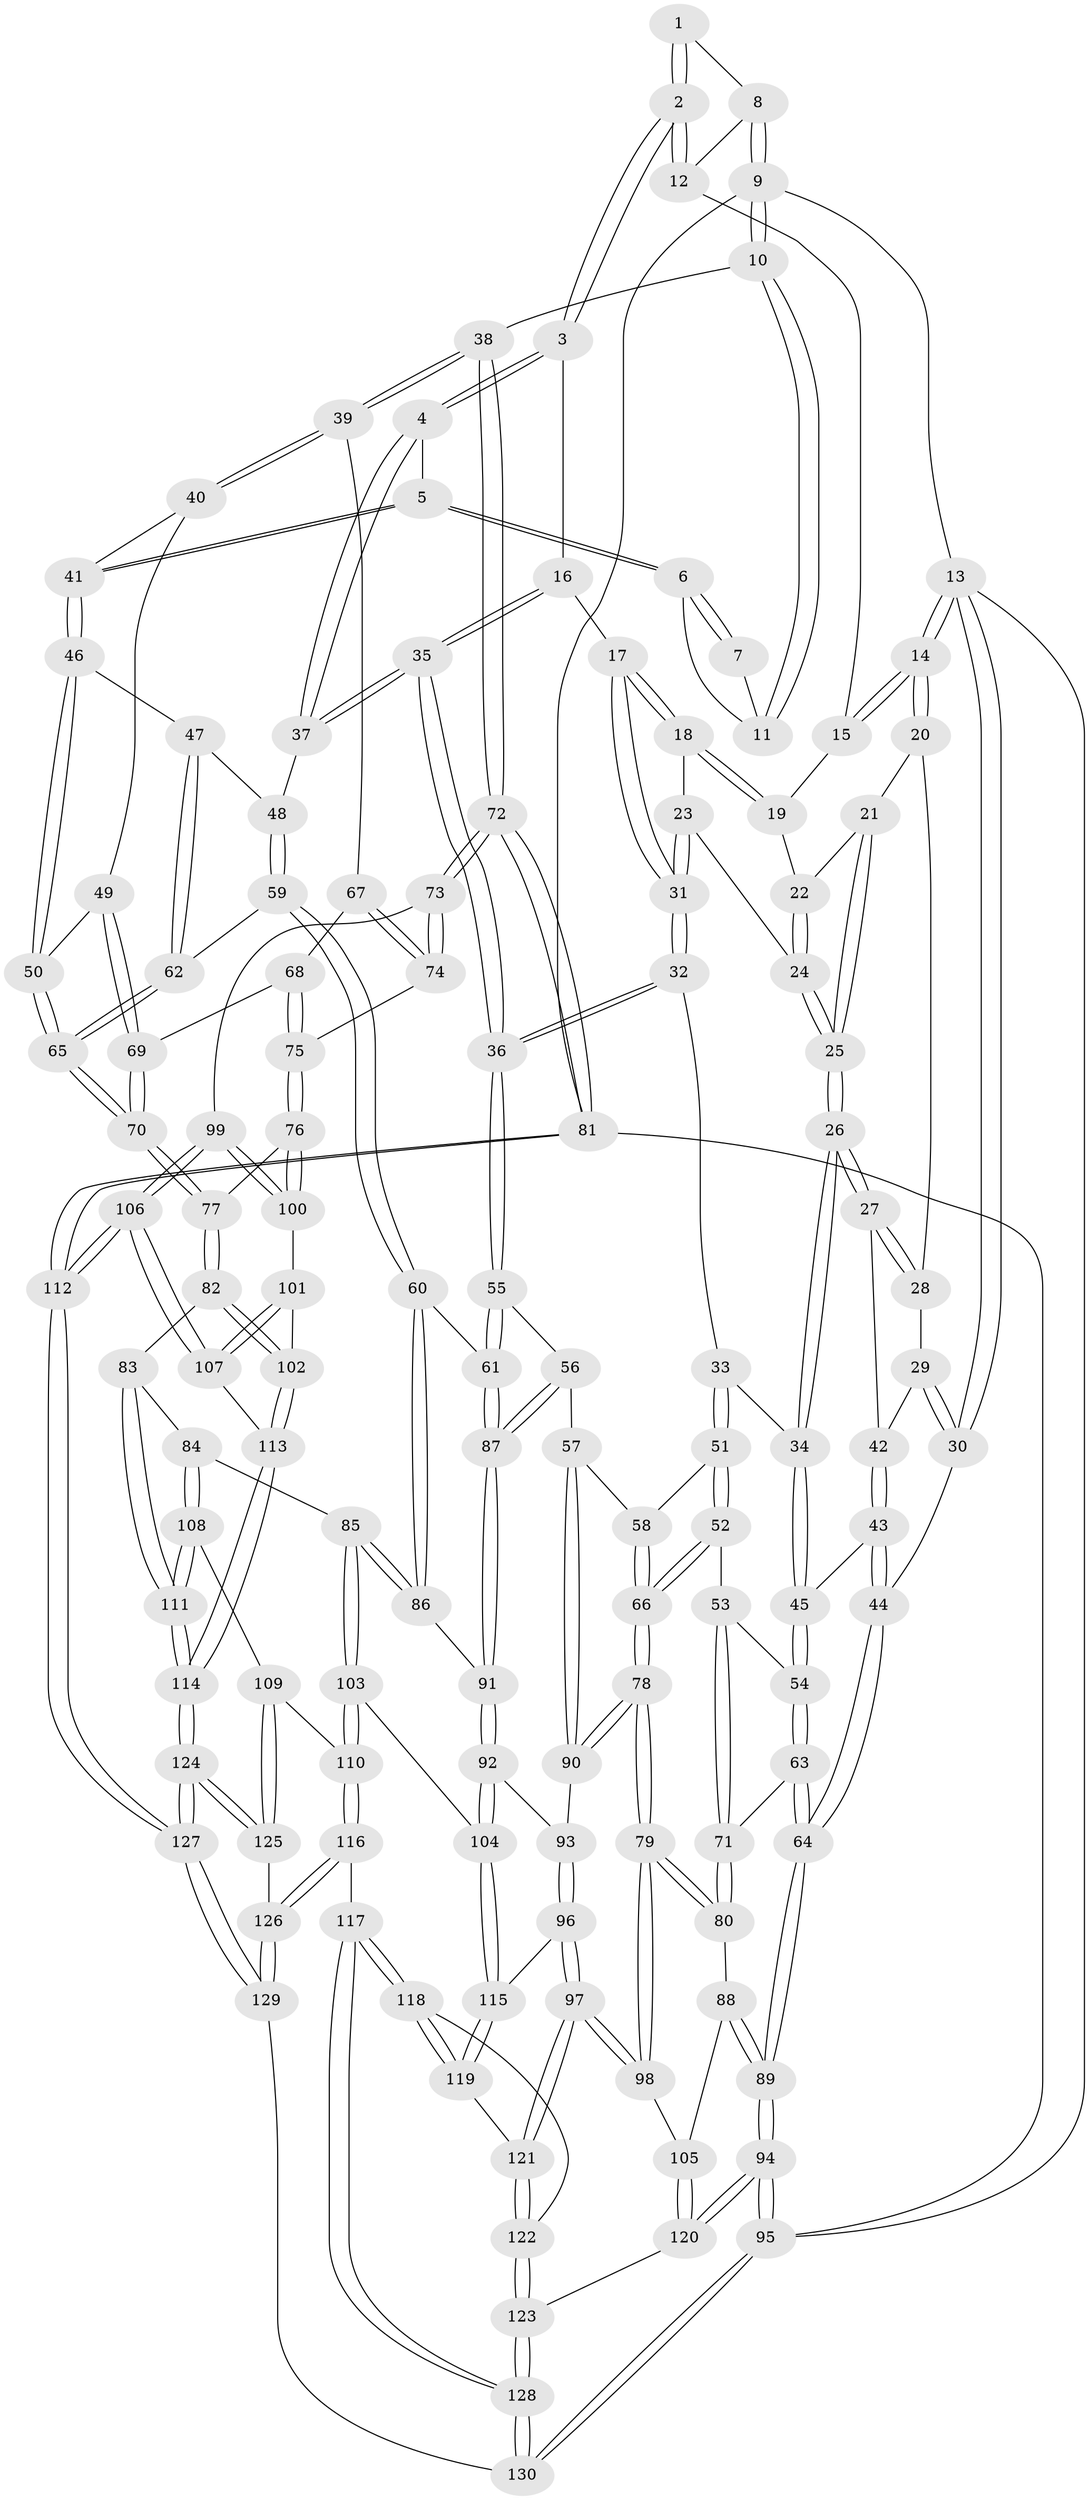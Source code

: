 // coarse degree distribution, {3: 0.054945054945054944, 5: 0.3956043956043956, 2: 0.01098901098901099, 7: 0.01098901098901099, 6: 0.12087912087912088, 4: 0.4065934065934066}
// Generated by graph-tools (version 1.1) at 2025/52/02/27/25 19:52:40]
// undirected, 130 vertices, 322 edges
graph export_dot {
graph [start="1"]
  node [color=gray90,style=filled];
  1 [pos="+0.815798869542248+0.0002460477595014353"];
  2 [pos="+0.6624998496930913+0.1651362434234691"];
  3 [pos="+0.6662374822762844+0.19174298784134902"];
  4 [pos="+0.7308991341620875+0.2482321117559324"];
  5 [pos="+0.7432478763348181+0.25064937548719785"];
  6 [pos="+0.7802313451778061+0.23020005591809065"];
  7 [pos="+0.8082131639664638+0.0536000594115144"];
  8 [pos="+0.9878582443876285+0"];
  9 [pos="+1+0"];
  10 [pos="+1+0.08048902348914296"];
  11 [pos="+0.8691076994640956+0.20470037383875286"];
  12 [pos="+0.5255495105102267+0"];
  13 [pos="+0+0"];
  14 [pos="+0+0"];
  15 [pos="+0.4999306817792708+0"];
  16 [pos="+0.5678321326920787+0.21895940696291258"];
  17 [pos="+0.49483925849321614+0.21708359580010564"];
  18 [pos="+0.44599541346834615+0.007902609517234493"];
  19 [pos="+0.4465462356533532+0"];
  20 [pos="+0.11121637103309762+0.017661479053413996"];
  21 [pos="+0.19799957253807982+0.08431082615575815"];
  22 [pos="+0.28567581622970695+0.0960139100571229"];
  23 [pos="+0.3615760597941326+0.1801942337586851"];
  24 [pos="+0.32487064363005697+0.1864012611165622"];
  25 [pos="+0.24468484111206243+0.28098066866132654"];
  26 [pos="+0.23990304589671188+0.29695071535417256"];
  27 [pos="+0.19309846843023323+0.2889613384696225"];
  28 [pos="+0.11228223101247087+0.17148808498566792"];
  29 [pos="+0.012408043825362484+0.2687314192115508"];
  30 [pos="+0+0.28036202366687213"];
  31 [pos="+0.45846806859117795+0.24700339147571324"];
  32 [pos="+0.4131645681143225+0.3656652978122694"];
  33 [pos="+0.3310583339978427+0.37039724969385834"];
  34 [pos="+0.2504330630726836+0.31358362614147905"];
  35 [pos="+0.5547225178107497+0.41525402531456174"];
  36 [pos="+0.49897290067704725+0.43583863169948855"];
  37 [pos="+0.6094258198778332+0.4090096723970507"];
  38 [pos="+1+0.2939405393151021"];
  39 [pos="+1+0.35477135775993496"];
  40 [pos="+0.9041724374844043+0.3929047634078866"];
  41 [pos="+0.7716875903873613+0.3033929408816209"];
  42 [pos="+0.1268695824146257+0.3035450462930647"];
  43 [pos="+0.07717156708626043+0.4169418805120766"];
  44 [pos="+0+0.4515142907890415"];
  45 [pos="+0.14645792148401154+0.4540199337151175"];
  46 [pos="+0.7616193177204251+0.4602996079998653"];
  47 [pos="+0.7117034052830743+0.4634177973361364"];
  48 [pos="+0.6280488196063082+0.4259093690645962"];
  49 [pos="+0.8418382134787693+0.48333477310720013"];
  50 [pos="+0.797423952641557+0.49057214958107526"];
  51 [pos="+0.3118315849878637+0.42836054477000357"];
  52 [pos="+0.23062383528350122+0.5336434477500936"];
  53 [pos="+0.19959179965711496+0.517596220126144"];
  54 [pos="+0.15302608331222164+0.47696680696400884"];
  55 [pos="+0.49361370243588715+0.5232610940651662"];
  56 [pos="+0.4514337555758877+0.5682946490275255"];
  57 [pos="+0.44708912572791865+0.571624649298516"];
  58 [pos="+0.35023218736569217+0.5135085970770288"];
  59 [pos="+0.6476127506971538+0.5761888266363034"];
  60 [pos="+0.6099789901343691+0.5986542836432895"];
  61 [pos="+0.6048883512768036+0.5986760762770197"];
  62 [pos="+0.6715416075976983+0.5723203068395134"];
  63 [pos="+0.03264084631342741+0.5717703023573466"];
  64 [pos="+0+0.5797911210590723"];
  65 [pos="+0.7648080509766018+0.5990817192082211"];
  66 [pos="+0.26053814026947075+0.6328134936538706"];
  67 [pos="+0.9321226212477384+0.5416218089297973"];
  68 [pos="+0.91287428193922+0.5432467899385868"];
  69 [pos="+0.8901133640124066+0.5279596771950081"];
  70 [pos="+0.7824248741327245+0.6351672575689731"];
  71 [pos="+0.09210873081158598+0.5942356208552406"];
  72 [pos="+1+0.6664087103037614"];
  73 [pos="+1+0.6400007619716076"];
  74 [pos="+1+0.6397457083197889"];
  75 [pos="+0.8726108645174883+0.6406069278362849"];
  76 [pos="+0.826772086804881+0.67514964789481"];
  77 [pos="+0.7961732943059121+0.6716443553339237"];
  78 [pos="+0.26057725977086005+0.6330772532257859"];
  79 [pos="+0.23387226499160943+0.677448968764087"];
  80 [pos="+0.16948614305815213+0.6538824012108749"];
  81 [pos="+1+1"];
  82 [pos="+0.7582923997544742+0.7104973595193056"];
  83 [pos="+0.7126803820060341+0.7211850822693635"];
  84 [pos="+0.7082326071580137+0.7209730309098163"];
  85 [pos="+0.6969812390263275+0.7155508791304975"];
  86 [pos="+0.6646558474638355+0.6850440726451005"];
  87 [pos="+0.5508926516056245+0.6949698834499124"];
  88 [pos="+0.012580215003792462+0.707125495832819"];
  89 [pos="+0+0.7079738225852642"];
  90 [pos="+0.4118838155400708+0.618946491863226"];
  91 [pos="+0.5456686272872393+0.7162945150888"];
  92 [pos="+0.5378227509856331+0.7340628711378192"];
  93 [pos="+0.41724468834886164+0.6352075970690262"];
  94 [pos="+0+0.9079508638981296"];
  95 [pos="+0+1"];
  96 [pos="+0.40462549751879584+0.7586779958703196"];
  97 [pos="+0.26171398143626534+0.7672985255702947"];
  98 [pos="+0.23365921424653502+0.7345418742734304"];
  99 [pos="+0.9045209689735902+0.7394516730196322"];
  100 [pos="+0.877378581781043+0.7229716560954261"];
  101 [pos="+0.8460370747936429+0.7863917039229571"];
  102 [pos="+0.7821671191751259+0.803285307953292"];
  103 [pos="+0.5446203767806995+0.7528588913991786"];
  104 [pos="+0.5380047645216757+0.7478129456213336"];
  105 [pos="+0.19097808879858771+0.7560654727183427"];
  106 [pos="+1+1"];
  107 [pos="+0.8662814899083527+0.8635186986244949"];
  108 [pos="+0.6178020006042796+0.8190425878392559"];
  109 [pos="+0.6013840506842312+0.8224373387549566"];
  110 [pos="+0.5967463009381119+0.8227779506711813"];
  111 [pos="+0.6980937776900318+0.8477641919768358"];
  112 [pos="+1+1"];
  113 [pos="+0.7827994891875423+0.8121409467000943"];
  114 [pos="+0.7252879940351508+0.8781292648510272"];
  115 [pos="+0.4506175171736483+0.7954997145697832"];
  116 [pos="+0.5636098225179733+0.9035532554087676"];
  117 [pos="+0.4470305245661011+0.8732079447210671"];
  118 [pos="+0.4442752120885548+0.8620955468970711"];
  119 [pos="+0.4445664855505568+0.8492075283625953"];
  120 [pos="+0.07407844781873202+0.8657727164019978"];
  121 [pos="+0.26734954809732664+0.7941781953793738"];
  122 [pos="+0.27452421266817684+0.845305790744129"];
  123 [pos="+0.26090200487400816+0.9838467850639263"];
  124 [pos="+0.7280046200368443+0.9570658769170981"];
  125 [pos="+0.7085051030307288+0.9523224971153559"];
  126 [pos="+0.5758518148758276+0.9334346494221384"];
  127 [pos="+1+1"];
  128 [pos="+0.31596586080176137+1"];
  129 [pos="+0.44551840091606837+1"];
  130 [pos="+0.32238661590804707+1"];
  1 -- 2;
  1 -- 2;
  1 -- 8;
  2 -- 3;
  2 -- 3;
  2 -- 12;
  2 -- 12;
  3 -- 4;
  3 -- 4;
  3 -- 16;
  4 -- 5;
  4 -- 37;
  4 -- 37;
  5 -- 6;
  5 -- 6;
  5 -- 41;
  5 -- 41;
  6 -- 7;
  6 -- 7;
  6 -- 11;
  7 -- 11;
  8 -- 9;
  8 -- 9;
  8 -- 12;
  9 -- 10;
  9 -- 10;
  9 -- 13;
  9 -- 81;
  10 -- 11;
  10 -- 11;
  10 -- 38;
  12 -- 15;
  13 -- 14;
  13 -- 14;
  13 -- 30;
  13 -- 30;
  13 -- 95;
  14 -- 15;
  14 -- 15;
  14 -- 20;
  14 -- 20;
  15 -- 19;
  16 -- 17;
  16 -- 35;
  16 -- 35;
  17 -- 18;
  17 -- 18;
  17 -- 31;
  17 -- 31;
  18 -- 19;
  18 -- 19;
  18 -- 23;
  19 -- 22;
  20 -- 21;
  20 -- 28;
  21 -- 22;
  21 -- 25;
  21 -- 25;
  22 -- 24;
  22 -- 24;
  23 -- 24;
  23 -- 31;
  23 -- 31;
  24 -- 25;
  24 -- 25;
  25 -- 26;
  25 -- 26;
  26 -- 27;
  26 -- 27;
  26 -- 34;
  26 -- 34;
  27 -- 28;
  27 -- 28;
  27 -- 42;
  28 -- 29;
  29 -- 30;
  29 -- 30;
  29 -- 42;
  30 -- 44;
  31 -- 32;
  31 -- 32;
  32 -- 33;
  32 -- 36;
  32 -- 36;
  33 -- 34;
  33 -- 51;
  33 -- 51;
  34 -- 45;
  34 -- 45;
  35 -- 36;
  35 -- 36;
  35 -- 37;
  35 -- 37;
  36 -- 55;
  36 -- 55;
  37 -- 48;
  38 -- 39;
  38 -- 39;
  38 -- 72;
  38 -- 72;
  39 -- 40;
  39 -- 40;
  39 -- 67;
  40 -- 41;
  40 -- 49;
  41 -- 46;
  41 -- 46;
  42 -- 43;
  42 -- 43;
  43 -- 44;
  43 -- 44;
  43 -- 45;
  44 -- 64;
  44 -- 64;
  45 -- 54;
  45 -- 54;
  46 -- 47;
  46 -- 50;
  46 -- 50;
  47 -- 48;
  47 -- 62;
  47 -- 62;
  48 -- 59;
  48 -- 59;
  49 -- 50;
  49 -- 69;
  49 -- 69;
  50 -- 65;
  50 -- 65;
  51 -- 52;
  51 -- 52;
  51 -- 58;
  52 -- 53;
  52 -- 66;
  52 -- 66;
  53 -- 54;
  53 -- 71;
  53 -- 71;
  54 -- 63;
  54 -- 63;
  55 -- 56;
  55 -- 61;
  55 -- 61;
  56 -- 57;
  56 -- 87;
  56 -- 87;
  57 -- 58;
  57 -- 90;
  57 -- 90;
  58 -- 66;
  58 -- 66;
  59 -- 60;
  59 -- 60;
  59 -- 62;
  60 -- 61;
  60 -- 86;
  60 -- 86;
  61 -- 87;
  61 -- 87;
  62 -- 65;
  62 -- 65;
  63 -- 64;
  63 -- 64;
  63 -- 71;
  64 -- 89;
  64 -- 89;
  65 -- 70;
  65 -- 70;
  66 -- 78;
  66 -- 78;
  67 -- 68;
  67 -- 74;
  67 -- 74;
  68 -- 69;
  68 -- 75;
  68 -- 75;
  69 -- 70;
  69 -- 70;
  70 -- 77;
  70 -- 77;
  71 -- 80;
  71 -- 80;
  72 -- 73;
  72 -- 73;
  72 -- 81;
  72 -- 81;
  73 -- 74;
  73 -- 74;
  73 -- 99;
  74 -- 75;
  75 -- 76;
  75 -- 76;
  76 -- 77;
  76 -- 100;
  76 -- 100;
  77 -- 82;
  77 -- 82;
  78 -- 79;
  78 -- 79;
  78 -- 90;
  78 -- 90;
  79 -- 80;
  79 -- 80;
  79 -- 98;
  79 -- 98;
  80 -- 88;
  81 -- 112;
  81 -- 112;
  81 -- 95;
  82 -- 83;
  82 -- 102;
  82 -- 102;
  83 -- 84;
  83 -- 111;
  83 -- 111;
  84 -- 85;
  84 -- 108;
  84 -- 108;
  85 -- 86;
  85 -- 86;
  85 -- 103;
  85 -- 103;
  86 -- 91;
  87 -- 91;
  87 -- 91;
  88 -- 89;
  88 -- 89;
  88 -- 105;
  89 -- 94;
  89 -- 94;
  90 -- 93;
  91 -- 92;
  91 -- 92;
  92 -- 93;
  92 -- 104;
  92 -- 104;
  93 -- 96;
  93 -- 96;
  94 -- 95;
  94 -- 95;
  94 -- 120;
  94 -- 120;
  95 -- 130;
  95 -- 130;
  96 -- 97;
  96 -- 97;
  96 -- 115;
  97 -- 98;
  97 -- 98;
  97 -- 121;
  97 -- 121;
  98 -- 105;
  99 -- 100;
  99 -- 100;
  99 -- 106;
  99 -- 106;
  100 -- 101;
  101 -- 102;
  101 -- 107;
  101 -- 107;
  102 -- 113;
  102 -- 113;
  103 -- 104;
  103 -- 110;
  103 -- 110;
  104 -- 115;
  104 -- 115;
  105 -- 120;
  105 -- 120;
  106 -- 107;
  106 -- 107;
  106 -- 112;
  106 -- 112;
  107 -- 113;
  108 -- 109;
  108 -- 111;
  108 -- 111;
  109 -- 110;
  109 -- 125;
  109 -- 125;
  110 -- 116;
  110 -- 116;
  111 -- 114;
  111 -- 114;
  112 -- 127;
  112 -- 127;
  113 -- 114;
  113 -- 114;
  114 -- 124;
  114 -- 124;
  115 -- 119;
  115 -- 119;
  116 -- 117;
  116 -- 126;
  116 -- 126;
  117 -- 118;
  117 -- 118;
  117 -- 128;
  117 -- 128;
  118 -- 119;
  118 -- 119;
  118 -- 122;
  119 -- 121;
  120 -- 123;
  121 -- 122;
  121 -- 122;
  122 -- 123;
  122 -- 123;
  123 -- 128;
  123 -- 128;
  124 -- 125;
  124 -- 125;
  124 -- 127;
  124 -- 127;
  125 -- 126;
  126 -- 129;
  126 -- 129;
  127 -- 129;
  127 -- 129;
  128 -- 130;
  128 -- 130;
  129 -- 130;
}
